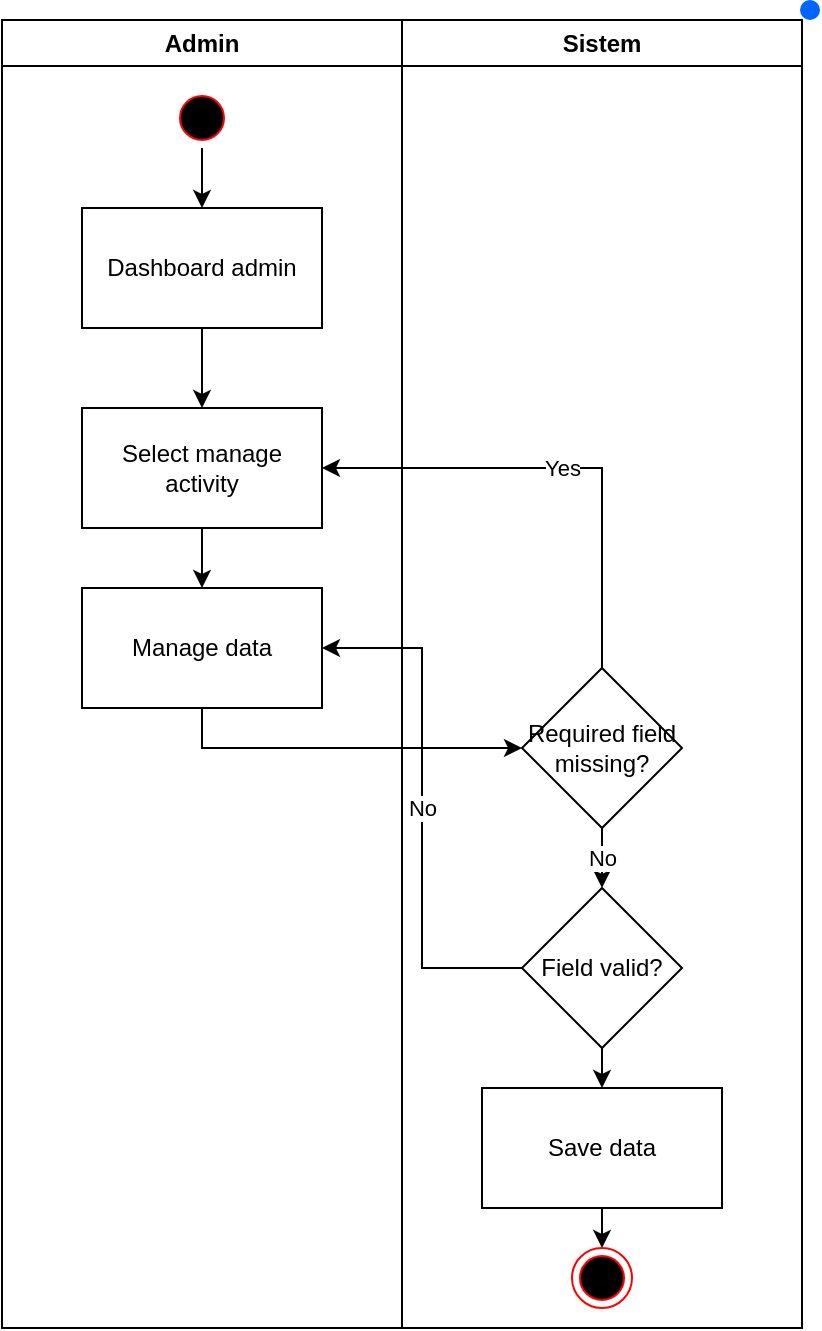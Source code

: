 <mxfile version="24.8.0" pages="5">
  <diagram id="8tC26ClsEo2-Co0cVKbt" name="Admin">
    <mxGraphModel dx="1764" dy="1093" grid="1" gridSize="10" guides="1" tooltips="1" connect="1" arrows="1" fold="1" page="1" pageScale="1" pageWidth="1169" pageHeight="827" math="0" shadow="0">
      <root>
        <mxCell id="0" />
        <mxCell id="1" parent="0" />
        <mxCell id="JwMqxQmt_Y56D5Njat_4-2" value="" style="shape=ellipse;fillColor=#0065FF;strokeColor=none;html=1;sketch=0;" parent="1" vertex="1">
          <mxGeometry x="779" y="82" width="10" height="10" as="geometry" />
        </mxCell>
        <mxCell id="JwMqxQmt_Y56D5Njat_4-5" value="Admin" style="swimlane;whiteSpace=wrap;html=1;startSize=23;" parent="1" vertex="1">
          <mxGeometry x="380" y="92" width="200" height="654" as="geometry" />
        </mxCell>
        <mxCell id="JwMqxQmt_Y56D5Njat_4-1" style="rounded=0;orthogonalLoop=1;jettySize=auto;html=1;entryX=0.5;entryY=0;entryDx=0;entryDy=0;" parent="JwMqxQmt_Y56D5Njat_4-5" target="JwMqxQmt_Y56D5Njat_4-6" edge="1">
          <mxGeometry relative="1" as="geometry">
            <mxPoint x="505" y="158" as="targetPoint" />
            <mxPoint x="100" y="128" as="sourcePoint" />
          </mxGeometry>
        </mxCell>
        <mxCell id="JwMqxQmt_Y56D5Njat_4-33" style="edgeStyle=orthogonalEdgeStyle;rounded=0;orthogonalLoop=1;jettySize=auto;html=1;exitX=0.5;exitY=1;exitDx=0;exitDy=0;entryX=0.5;entryY=0;entryDx=0;entryDy=0;" parent="JwMqxQmt_Y56D5Njat_4-5" source="JwMqxQmt_Y56D5Njat_4-6" target="JwMqxQmt_Y56D5Njat_4-29" edge="1">
          <mxGeometry relative="1" as="geometry" />
        </mxCell>
        <mxCell id="JwMqxQmt_Y56D5Njat_4-6" value="Dashboard admin" style="rounded=0;whiteSpace=wrap;html=1;" parent="JwMqxQmt_Y56D5Njat_4-5" vertex="1">
          <mxGeometry x="40" y="94" width="120" height="60" as="geometry" />
        </mxCell>
        <mxCell id="JwMqxQmt_Y56D5Njat_4-34" style="edgeStyle=orthogonalEdgeStyle;rounded=0;orthogonalLoop=1;jettySize=auto;html=1;exitX=0.5;exitY=1;exitDx=0;exitDy=0;entryX=0.5;entryY=0;entryDx=0;entryDy=0;" parent="JwMqxQmt_Y56D5Njat_4-5" source="JwMqxQmt_Y56D5Njat_4-29" target="JwMqxQmt_Y56D5Njat_4-30" edge="1">
          <mxGeometry relative="1" as="geometry" />
        </mxCell>
        <mxCell id="JwMqxQmt_Y56D5Njat_4-29" value="Select manage activity" style="rounded=0;whiteSpace=wrap;html=1;" parent="JwMqxQmt_Y56D5Njat_4-5" vertex="1">
          <mxGeometry x="40" y="194" width="120" height="60" as="geometry" />
        </mxCell>
        <mxCell id="JwMqxQmt_Y56D5Njat_4-30" value="Manage data" style="rounded=0;whiteSpace=wrap;html=1;" parent="JwMqxQmt_Y56D5Njat_4-5" vertex="1">
          <mxGeometry x="40" y="284" width="120" height="60" as="geometry" />
        </mxCell>
        <mxCell id="X3InqvPKM0cEjv3Upuoj-4" style="edgeStyle=orthogonalEdgeStyle;rounded=0;orthogonalLoop=1;jettySize=auto;html=1;exitX=0.5;exitY=1;exitDx=0;exitDy=0;entryX=0.5;entryY=0;entryDx=0;entryDy=0;" edge="1" parent="JwMqxQmt_Y56D5Njat_4-5" source="1XRgQqs-UzZ-bd271j_c-1" target="JwMqxQmt_Y56D5Njat_4-6">
          <mxGeometry relative="1" as="geometry" />
        </mxCell>
        <mxCell id="1XRgQqs-UzZ-bd271j_c-1" value="" style="ellipse;html=1;shape=startState;fillColor=#000000;strokeColor=#ff0000;" parent="JwMqxQmt_Y56D5Njat_4-5" vertex="1">
          <mxGeometry x="85" y="34" width="30" height="30" as="geometry" />
        </mxCell>
        <mxCell id="JwMqxQmt_Y56D5Njat_4-8" value="Sistem" style="swimlane;whiteSpace=wrap;html=1;startSize=23;" parent="1" vertex="1">
          <mxGeometry x="580" y="92" width="200" height="654" as="geometry" />
        </mxCell>
        <mxCell id="JwMqxQmt_Y56D5Njat_4-31" value="Required field missing?" style="rhombus;whiteSpace=wrap;html=1;" parent="JwMqxQmt_Y56D5Njat_4-8" vertex="1">
          <mxGeometry x="60" y="324" width="80" height="80" as="geometry" />
        </mxCell>
        <mxCell id="X3InqvPKM0cEjv3Upuoj-2" style="edgeStyle=orthogonalEdgeStyle;rounded=0;orthogonalLoop=1;jettySize=auto;html=1;exitX=0.5;exitY=1;exitDx=0;exitDy=0;entryX=0.5;entryY=0;entryDx=0;entryDy=0;" edge="1" parent="JwMqxQmt_Y56D5Njat_4-8" source="JwMqxQmt_Y56D5Njat_4-36" target="X3InqvPKM0cEjv3Upuoj-1">
          <mxGeometry relative="1" as="geometry" />
        </mxCell>
        <mxCell id="JwMqxQmt_Y56D5Njat_4-36" value="Field valid?" style="rhombus;whiteSpace=wrap;html=1;" parent="JwMqxQmt_Y56D5Njat_4-8" vertex="1">
          <mxGeometry x="60" y="434" width="80" height="80" as="geometry" />
        </mxCell>
        <mxCell id="JwMqxQmt_Y56D5Njat_4-37" value="No" style="edgeStyle=orthogonalEdgeStyle;rounded=0;orthogonalLoop=1;jettySize=auto;html=1;exitX=0.5;exitY=1;exitDx=0;exitDy=0;entryX=0.5;entryY=0;entryDx=0;entryDy=0;" parent="JwMqxQmt_Y56D5Njat_4-8" source="JwMqxQmt_Y56D5Njat_4-31" target="JwMqxQmt_Y56D5Njat_4-36" edge="1">
          <mxGeometry relative="1" as="geometry" />
        </mxCell>
        <mxCell id="X3InqvPKM0cEjv3Upuoj-7" style="edgeStyle=orthogonalEdgeStyle;rounded=0;orthogonalLoop=1;jettySize=auto;html=1;exitX=0.5;exitY=1;exitDx=0;exitDy=0;entryX=0.5;entryY=0;entryDx=0;entryDy=0;" edge="1" parent="JwMqxQmt_Y56D5Njat_4-8" source="X3InqvPKM0cEjv3Upuoj-1" target="X3InqvPKM0cEjv3Upuoj-5">
          <mxGeometry relative="1" as="geometry" />
        </mxCell>
        <mxCell id="X3InqvPKM0cEjv3Upuoj-1" value="Save data" style="rounded=0;whiteSpace=wrap;html=1;" vertex="1" parent="JwMqxQmt_Y56D5Njat_4-8">
          <mxGeometry x="40" y="534" width="120" height="60" as="geometry" />
        </mxCell>
        <mxCell id="X3InqvPKM0cEjv3Upuoj-5" value="" style="ellipse;html=1;shape=endState;fillColor=#000000;strokeColor=#ff0000;" vertex="1" parent="JwMqxQmt_Y56D5Njat_4-8">
          <mxGeometry x="85" y="614" width="30" height="30" as="geometry" />
        </mxCell>
        <mxCell id="JwMqxQmt_Y56D5Njat_4-32" value="Yes" style="edgeStyle=orthogonalEdgeStyle;rounded=0;orthogonalLoop=1;jettySize=auto;html=1;exitX=0.5;exitY=0;exitDx=0;exitDy=0;entryX=1;entryY=0.5;entryDx=0;entryDy=0;" parent="1" source="JwMqxQmt_Y56D5Njat_4-31" target="JwMqxQmt_Y56D5Njat_4-29" edge="1">
          <mxGeometry relative="1" as="geometry" />
        </mxCell>
        <mxCell id="JwMqxQmt_Y56D5Njat_4-35" style="edgeStyle=orthogonalEdgeStyle;rounded=0;orthogonalLoop=1;jettySize=auto;html=1;exitX=0.5;exitY=1;exitDx=0;exitDy=0;entryX=0;entryY=0.5;entryDx=0;entryDy=0;" parent="1" source="JwMqxQmt_Y56D5Njat_4-30" target="JwMqxQmt_Y56D5Njat_4-31" edge="1">
          <mxGeometry relative="1" as="geometry" />
        </mxCell>
        <mxCell id="X3InqvPKM0cEjv3Upuoj-3" value="No" style="edgeStyle=orthogonalEdgeStyle;rounded=0;orthogonalLoop=1;jettySize=auto;html=1;exitX=0;exitY=0.5;exitDx=0;exitDy=0;entryX=1;entryY=0.5;entryDx=0;entryDy=0;" edge="1" parent="1" source="JwMqxQmt_Y56D5Njat_4-36" target="JwMqxQmt_Y56D5Njat_4-30">
          <mxGeometry relative="1" as="geometry" />
        </mxCell>
      </root>
    </mxGraphModel>
  </diagram>
  <diagram id="e9x-ypCDZqfsR1Ki2qau" name="Master/Manager">
    <mxGraphModel dx="2269" dy="1406" grid="1" gridSize="10" guides="1" tooltips="1" connect="1" arrows="1" fold="1" page="1" pageScale="1" pageWidth="1169" pageHeight="827" math="0" shadow="0">
      <root>
        <mxCell id="0" />
        <mxCell id="1" parent="0" />
        <mxCell id="AsC6y36t0QVWrOdWewEa-1" style="rounded=0;orthogonalLoop=1;jettySize=auto;html=1;entryX=0.5;entryY=0;entryDx=0;entryDy=0;" edge="1" parent="1" target="AsC6y36t0QVWrOdWewEa-5">
          <mxGeometry relative="1" as="geometry">
            <mxPoint x="790" y="365" as="targetPoint" />
            <mxPoint x="385" y="335" as="sourcePoint" />
          </mxGeometry>
        </mxCell>
        <mxCell id="AsC6y36t0QVWrOdWewEa-2" value="" style="shape=ellipse;fillColor=#0065FF;strokeColor=none;html=1;sketch=0;" vertex="1" parent="1">
          <mxGeometry x="679" y="236" width="10" height="10" as="geometry" />
        </mxCell>
        <mxCell id="AsC6y36t0QVWrOdWewEa-3" value="Master" style="swimlane;whiteSpace=wrap;html=1;startSize=23;" vertex="1" parent="1">
          <mxGeometry x="285" y="246" width="200" height="364" as="geometry" />
        </mxCell>
        <mxCell id="AsC6y36t0QVWrOdWewEa-4" style="edgeStyle=orthogonalEdgeStyle;rounded=0;orthogonalLoop=1;jettySize=auto;html=1;exitX=0.5;exitY=1;exitDx=0;exitDy=0;entryX=0.5;entryY=0;entryDx=0;entryDy=0;" edge="1" parent="AsC6y36t0QVWrOdWewEa-3" source="AsC6y36t0QVWrOdWewEa-5" target="AsC6y36t0QVWrOdWewEa-7">
          <mxGeometry relative="1" as="geometry" />
        </mxCell>
        <mxCell id="AsC6y36t0QVWrOdWewEa-5" value="Dashboard master" style="rounded=0;whiteSpace=wrap;html=1;" vertex="1" parent="AsC6y36t0QVWrOdWewEa-3">
          <mxGeometry x="40" y="55" width="120" height="60" as="geometry" />
        </mxCell>
        <mxCell id="AsC6y36t0QVWrOdWewEa-6" style="edgeStyle=orthogonalEdgeStyle;rounded=0;orthogonalLoop=1;jettySize=auto;html=1;exitX=0.5;exitY=1;exitDx=0;exitDy=0;entryX=0.5;entryY=0;entryDx=0;entryDy=0;" edge="1" parent="AsC6y36t0QVWrOdWewEa-3" source="AsC6y36t0QVWrOdWewEa-7" target="AsC6y36t0QVWrOdWewEa-8">
          <mxGeometry relative="1" as="geometry" />
        </mxCell>
        <mxCell id="AsC6y36t0QVWrOdWewEa-7" value="Get all data employee and admin" style="rounded=0;whiteSpace=wrap;html=1;" vertex="1" parent="AsC6y36t0QVWrOdWewEa-3">
          <mxGeometry x="40" y="152" width="120" height="60" as="geometry" />
        </mxCell>
        <mxCell id="AsC6y36t0QVWrOdWewEa-8" value="Print report" style="rounded=0;whiteSpace=wrap;html=1;" vertex="1" parent="AsC6y36t0QVWrOdWewEa-3">
          <mxGeometry x="40" y="245" width="120" height="60" as="geometry" />
        </mxCell>
        <mxCell id="AsC6y36t0QVWrOdWewEa-9" value="Sistem" style="swimlane;whiteSpace=wrap;html=1;startSize=23;" vertex="1" parent="1">
          <mxGeometry x="485" y="246" width="200" height="364" as="geometry" />
        </mxCell>
        <mxCell id="AsC6y36t0QVWrOdWewEa-13" value="Get data" style="rounded=0;whiteSpace=wrap;html=1;" vertex="1" parent="AsC6y36t0QVWrOdWewEa-9">
          <mxGeometry x="40" y="55" width="120" height="60" as="geometry" />
        </mxCell>
        <mxCell id="AsC6y36t0QVWrOdWewEa-14" value="Database" style="swimlane;whiteSpace=wrap;html=1;startSize=23;" vertex="1" parent="1">
          <mxGeometry x="685" y="246" width="200" height="364" as="geometry" />
        </mxCell>
        <mxCell id="AsC6y36t0QVWrOdWewEa-16" value="" style="shape=cylinder3;whiteSpace=wrap;html=1;boundedLbl=1;backgroundOutline=1;size=15;" vertex="1" parent="AsC6y36t0QVWrOdWewEa-14">
          <mxGeometry x="70" y="45.004" width="60" height="80" as="geometry" />
        </mxCell>
        <mxCell id="AsC6y36t0QVWrOdWewEa-21" style="edgeStyle=orthogonalEdgeStyle;rounded=0;orthogonalLoop=1;jettySize=auto;html=1;exitX=0;exitY=0.5;exitDx=0;exitDy=0;entryX=1;entryY=0.5;entryDx=0;entryDy=0;" edge="1" parent="1" source="AsC6y36t0QVWrOdWewEa-13" target="AsC6y36t0QVWrOdWewEa-5">
          <mxGeometry relative="1" as="geometry" />
        </mxCell>
        <mxCell id="AsC6y36t0QVWrOdWewEa-22" style="edgeStyle=orthogonalEdgeStyle;rounded=0;orthogonalLoop=1;jettySize=auto;html=1;exitX=0;exitY=0.5;exitDx=0;exitDy=0;exitPerimeter=0;" edge="1" parent="1" source="AsC6y36t0QVWrOdWewEa-16" target="AsC6y36t0QVWrOdWewEa-13">
          <mxGeometry relative="1" as="geometry" />
        </mxCell>
        <mxCell id="AsC6y36t0QVWrOdWewEa-24" style="rounded=0;orthogonalLoop=1;jettySize=auto;html=1;entryX=0.5;entryY=0;entryDx=0;entryDy=0;" edge="1" target="AsC6y36t0QVWrOdWewEa-28" parent="1">
          <mxGeometry relative="1" as="geometry">
            <mxPoint x="790" y="1157" as="targetPoint" />
            <mxPoint x="385" y="1127" as="sourcePoint" />
          </mxGeometry>
        </mxCell>
        <mxCell id="AsC6y36t0QVWrOdWewEa-25" value="" style="shape=ellipse;fillColor=#0065FF;strokeColor=none;html=1;sketch=0;" vertex="1" parent="1">
          <mxGeometry x="679" y="1028" width="10" height="10" as="geometry" />
        </mxCell>
        <mxCell id="AsC6y36t0QVWrOdWewEa-26" value="Master" style="swimlane;whiteSpace=wrap;html=1;startSize=23;" vertex="1" parent="1">
          <mxGeometry x="285" y="1038" width="200" height="446" as="geometry" />
        </mxCell>
        <mxCell id="AsC6y36t0QVWrOdWewEa-27" style="edgeStyle=orthogonalEdgeStyle;rounded=0;orthogonalLoop=1;jettySize=auto;html=1;exitX=0.5;exitY=1;exitDx=0;exitDy=0;entryX=0.5;entryY=0;entryDx=0;entryDy=0;" edge="1" parent="AsC6y36t0QVWrOdWewEa-26" source="AsC6y36t0QVWrOdWewEa-28" target="AsC6y36t0QVWrOdWewEa-30">
          <mxGeometry relative="1" as="geometry" />
        </mxCell>
        <mxCell id="AsC6y36t0QVWrOdWewEa-28" value="Dashboard master" style="rounded=0;whiteSpace=wrap;html=1;" vertex="1" parent="AsC6y36t0QVWrOdWewEa-26">
          <mxGeometry x="40" y="55" width="120" height="60" as="geometry" />
        </mxCell>
        <mxCell id="AsC6y36t0QVWrOdWewEa-29" style="edgeStyle=orthogonalEdgeStyle;rounded=0;orthogonalLoop=1;jettySize=auto;html=1;exitX=0.5;exitY=1;exitDx=0;exitDy=0;entryX=0.5;entryY=0;entryDx=0;entryDy=0;" edge="1" parent="AsC6y36t0QVWrOdWewEa-26" source="AsC6y36t0QVWrOdWewEa-30" target="AsC6y36t0QVWrOdWewEa-31">
          <mxGeometry relative="1" as="geometry" />
        </mxCell>
        <mxCell id="AsC6y36t0QVWrOdWewEa-30" value="Select manage activity" style="rounded=0;whiteSpace=wrap;html=1;" vertex="1" parent="AsC6y36t0QVWrOdWewEa-26">
          <mxGeometry x="40" y="152" width="120" height="60" as="geometry" />
        </mxCell>
        <mxCell id="AsC6y36t0QVWrOdWewEa-31" value="Input data" style="rounded=0;whiteSpace=wrap;html=1;" vertex="1" parent="AsC6y36t0QVWrOdWewEa-26">
          <mxGeometry x="40" y="245" width="120" height="60" as="geometry" />
        </mxCell>
        <mxCell id="AsC6y36t0QVWrOdWewEa-32" value="Sistem" style="swimlane;whiteSpace=wrap;html=1;startSize=23;" vertex="1" parent="1">
          <mxGeometry x="485" y="1038" width="200" height="446" as="geometry" />
        </mxCell>
        <mxCell id="AsC6y36t0QVWrOdWewEa-33" value="Get data admin" style="rounded=0;whiteSpace=wrap;html=1;" vertex="1" parent="AsC6y36t0QVWrOdWewEa-32">
          <mxGeometry x="40" y="55" width="120" height="60" as="geometry" />
        </mxCell>
        <mxCell id="S3o3vnk59QfBuqaLHHI7-1" value="Required field missing?" style="rhombus;whiteSpace=wrap;html=1;" vertex="1" parent="AsC6y36t0QVWrOdWewEa-32">
          <mxGeometry x="60" y="346" width="80" height="80" as="geometry" />
        </mxCell>
        <mxCell id="AsC6y36t0QVWrOdWewEa-34" value="Database" style="swimlane;whiteSpace=wrap;html=1;startSize=23;" vertex="1" parent="1">
          <mxGeometry x="685" y="1038" width="200" height="446" as="geometry" />
        </mxCell>
        <mxCell id="AsC6y36t0QVWrOdWewEa-35" value="" style="shape=cylinder3;whiteSpace=wrap;html=1;boundedLbl=1;backgroundOutline=1;size=15;" vertex="1" parent="AsC6y36t0QVWrOdWewEa-34">
          <mxGeometry x="70" y="45.004" width="60" height="80" as="geometry" />
        </mxCell>
        <mxCell id="S3o3vnk59QfBuqaLHHI7-3" value="Save data" style="rounded=0;whiteSpace=wrap;html=1;" vertex="1" parent="AsC6y36t0QVWrOdWewEa-34">
          <mxGeometry x="40" y="356" width="120" height="60" as="geometry" />
        </mxCell>
        <mxCell id="S3o3vnk59QfBuqaLHHI7-4" style="edgeStyle=orthogonalEdgeStyle;rounded=0;orthogonalLoop=1;jettySize=auto;html=1;exitX=0.5;exitY=0;exitDx=0;exitDy=0;entryX=0.5;entryY=1;entryDx=0;entryDy=0;entryPerimeter=0;" edge="1" parent="AsC6y36t0QVWrOdWewEa-34" source="S3o3vnk59QfBuqaLHHI7-3" target="AsC6y36t0QVWrOdWewEa-35">
          <mxGeometry relative="1" as="geometry" />
        </mxCell>
        <mxCell id="AsC6y36t0QVWrOdWewEa-36" style="edgeStyle=orthogonalEdgeStyle;rounded=0;orthogonalLoop=1;jettySize=auto;html=1;exitX=0;exitY=0.5;exitDx=0;exitDy=0;entryX=1;entryY=0.5;entryDx=0;entryDy=0;" edge="1" source="AsC6y36t0QVWrOdWewEa-33" target="AsC6y36t0QVWrOdWewEa-28" parent="1">
          <mxGeometry relative="1" as="geometry" />
        </mxCell>
        <mxCell id="AsC6y36t0QVWrOdWewEa-37" style="edgeStyle=orthogonalEdgeStyle;rounded=0;orthogonalLoop=1;jettySize=auto;html=1;exitX=0;exitY=0.5;exitDx=0;exitDy=0;exitPerimeter=0;" edge="1" source="AsC6y36t0QVWrOdWewEa-35" target="AsC6y36t0QVWrOdWewEa-33" parent="1">
          <mxGeometry relative="1" as="geometry" />
        </mxCell>
        <mxCell id="AsC6y36t0QVWrOdWewEa-38" value="Print Report" style="text;html=1;align=center;verticalAlign=middle;whiteSpace=wrap;rounded=0;" vertex="1" parent="1">
          <mxGeometry x="535" y="216" width="100" height="30" as="geometry" />
        </mxCell>
        <mxCell id="AsC6y36t0QVWrOdWewEa-39" value="Manage admin" style="text;html=1;align=center;verticalAlign=middle;whiteSpace=wrap;rounded=0;" vertex="1" parent="1">
          <mxGeometry x="535" y="998" width="100" height="30" as="geometry" />
        </mxCell>
        <mxCell id="S3o3vnk59QfBuqaLHHI7-6" style="edgeStyle=orthogonalEdgeStyle;rounded=0;orthogonalLoop=1;jettySize=auto;html=1;exitX=0.5;exitY=1;exitDx=0;exitDy=0;entryX=0.5;entryY=0;entryDx=0;entryDy=0;" edge="1" parent="1" source="AsC6y36t0QVWrOdWewEa-31" target="S3o3vnk59QfBuqaLHHI7-1">
          <mxGeometry relative="1" as="geometry" />
        </mxCell>
        <mxCell id="S3o3vnk59QfBuqaLHHI7-10" value="No" style="edgeStyle=orthogonalEdgeStyle;rounded=0;orthogonalLoop=1;jettySize=auto;html=1;exitX=1;exitY=0.5;exitDx=0;exitDy=0;entryX=0;entryY=0.5;entryDx=0;entryDy=0;" edge="1" parent="1" source="S3o3vnk59QfBuqaLHHI7-1" target="S3o3vnk59QfBuqaLHHI7-3">
          <mxGeometry relative="1" as="geometry" />
        </mxCell>
        <mxCell id="S3o3vnk59QfBuqaLHHI7-11" value="Yes" style="edgeStyle=orthogonalEdgeStyle;rounded=0;orthogonalLoop=1;jettySize=auto;html=1;exitX=0;exitY=0.5;exitDx=0;exitDy=0;entryX=0;entryY=0.5;entryDx=0;entryDy=0;" edge="1" parent="1" source="S3o3vnk59QfBuqaLHHI7-1" target="AsC6y36t0QVWrOdWewEa-31">
          <mxGeometry relative="1" as="geometry" />
        </mxCell>
      </root>
    </mxGraphModel>
  </diagram>
  <diagram name="Login" id="3whUmSvMhyh-sEe3zOAG">
    <mxGraphModel dx="1323" dy="820" grid="1" gridSize="10" guides="1" tooltips="1" connect="1" arrows="1" fold="1" page="1" pageScale="1" pageWidth="1169" pageHeight="827" background="#ffffff" math="0" shadow="0">
      <root>
        <mxCell id="0" />
        <mxCell id="1" parent="0" />
        <mxCell id="QMxyw_xBsR0rf_ZR0Ty5-3" value="" style="shape=ellipse;fillColor=#0065FF;strokeColor=none;html=1;sketch=0;" parent="1" vertex="1">
          <mxGeometry x="777" y="121" width="10" height="10" as="geometry" />
        </mxCell>
        <mxCell id="S9p_W8L4kDU-hchcXh-H-1" value="User" style="swimlane;whiteSpace=wrap;html=1;" parent="1" vertex="1">
          <mxGeometry x="383" y="131" width="200" height="576" as="geometry" />
        </mxCell>
        <mxCell id="R8g6mvwHmr_apK4L2kP_-6" style="edgeStyle=orthogonalEdgeStyle;rounded=0;orthogonalLoop=1;jettySize=auto;html=1;exitX=0.5;exitY=1;exitDx=0;exitDy=0;entryX=0.5;entryY=0;entryDx=0;entryDy=0;" edge="1" parent="S9p_W8L4kDU-hchcXh-H-1" source="QMxyw_xBsR0rf_ZR0Ty5-11" target="S9p_W8L4kDU-hchcXh-H-10">
          <mxGeometry relative="1" as="geometry" />
        </mxCell>
        <mxCell id="QMxyw_xBsR0rf_ZR0Ty5-11" value="Dashboard login" style="rounded=0;whiteSpace=wrap;html=1;" parent="S9p_W8L4kDU-hchcXh-H-1" vertex="1">
          <mxGeometry x="40" y="182" width="120" height="60" as="geometry" />
        </mxCell>
        <mxCell id="S9p_W8L4kDU-hchcXh-H-10" value="Input username &amp;amp; password" style="rounded=0;whiteSpace=wrap;html=1;" parent="S9p_W8L4kDU-hchcXh-H-1" vertex="1">
          <mxGeometry x="40" y="272" width="120" height="60" as="geometry" />
        </mxCell>
        <mxCell id="R8g6mvwHmr_apK4L2kP_-4" style="edgeStyle=orthogonalEdgeStyle;rounded=0;orthogonalLoop=1;jettySize=auto;html=1;exitX=0.5;exitY=1;exitDx=0;exitDy=0;entryX=0.5;entryY=0;entryDx=0;entryDy=0;" edge="1" parent="S9p_W8L4kDU-hchcXh-H-1" source="R8g6mvwHmr_apK4L2kP_-1" target="R8g6mvwHmr_apK4L2kP_-3">
          <mxGeometry relative="1" as="geometry" />
        </mxCell>
        <mxCell id="R8g6mvwHmr_apK4L2kP_-1" value="" style="ellipse;html=1;shape=startState;fillColor=#000000;strokeColor=#ff0000;" vertex="1" parent="S9p_W8L4kDU-hchcXh-H-1">
          <mxGeometry x="85" y="32" width="30" height="30" as="geometry" />
        </mxCell>
        <mxCell id="R8g6mvwHmr_apK4L2kP_-5" style="edgeStyle=orthogonalEdgeStyle;rounded=0;orthogonalLoop=1;jettySize=auto;html=1;exitX=0.5;exitY=1;exitDx=0;exitDy=0;entryX=0.5;entryY=0;entryDx=0;entryDy=0;" edge="1" parent="S9p_W8L4kDU-hchcXh-H-1" source="R8g6mvwHmr_apK4L2kP_-3" target="QMxyw_xBsR0rf_ZR0Ty5-11">
          <mxGeometry relative="1" as="geometry" />
        </mxCell>
        <mxCell id="R8g6mvwHmr_apK4L2kP_-3" value="Landing Page" style="rounded=0;whiteSpace=wrap;html=1;" vertex="1" parent="S9p_W8L4kDU-hchcXh-H-1">
          <mxGeometry x="40" y="92" width="120" height="60" as="geometry" />
        </mxCell>
        <mxCell id="R8g6mvwHmr_apK4L2kP_-10" style="edgeStyle=orthogonalEdgeStyle;rounded=0;orthogonalLoop=1;jettySize=auto;html=1;exitX=0.5;exitY=1;exitDx=0;exitDy=0;entryX=0.5;entryY=0;entryDx=0;entryDy=0;" edge="1" parent="S9p_W8L4kDU-hchcXh-H-1" source="QMxyw_xBsR0rf_ZR0Ty5-22" target="QMxyw_xBsR0rf_ZR0Ty5-29">
          <mxGeometry relative="1" as="geometry" />
        </mxCell>
        <mxCell id="QMxyw_xBsR0rf_ZR0Ty5-22" value="User dashboard" style="rounded=0;whiteSpace=wrap;html=1;" parent="S9p_W8L4kDU-hchcXh-H-1" vertex="1">
          <mxGeometry x="40" y="452" width="120" height="60" as="geometry" />
        </mxCell>
        <mxCell id="QMxyw_xBsR0rf_ZR0Ty5-29" value="" style="ellipse;html=1;shape=endState;fillColor=#000000;strokeColor=#ff0000;" parent="S9p_W8L4kDU-hchcXh-H-1" vertex="1">
          <mxGeometry x="89.5" y="542" width="21" height="20" as="geometry" />
        </mxCell>
        <mxCell id="S9p_W8L4kDU-hchcXh-H-2" value="Sistem" style="swimlane;whiteSpace=wrap;html=1;startSize=23;" parent="1" vertex="1">
          <mxGeometry x="583" y="131" width="200" height="576" as="geometry" />
        </mxCell>
        <mxCell id="QMxyw_xBsR0rf_ZR0Ty5-6" value="User valid?" style="rhombus;whiteSpace=wrap;html=1;" parent="S9p_W8L4kDU-hchcXh-H-2" vertex="1">
          <mxGeometry x="60" y="332" width="80" height="80" as="geometry" />
        </mxCell>
        <mxCell id="R8g6mvwHmr_apK4L2kP_-7" style="edgeStyle=orthogonalEdgeStyle;rounded=0;orthogonalLoop=1;jettySize=auto;html=1;exitX=0.5;exitY=1;exitDx=0;exitDy=0;entryX=0;entryY=0.5;entryDx=0;entryDy=0;" edge="1" parent="1" source="S9p_W8L4kDU-hchcXh-H-10" target="QMxyw_xBsR0rf_ZR0Ty5-6">
          <mxGeometry relative="1" as="geometry" />
        </mxCell>
        <mxCell id="R8g6mvwHmr_apK4L2kP_-8" value="No" style="edgeStyle=orthogonalEdgeStyle;rounded=0;orthogonalLoop=1;jettySize=auto;html=1;exitX=0.5;exitY=0;exitDx=0;exitDy=0;entryX=1;entryY=0.5;entryDx=0;entryDy=0;" edge="1" parent="1" source="QMxyw_xBsR0rf_ZR0Ty5-6" target="QMxyw_xBsR0rf_ZR0Ty5-11">
          <mxGeometry relative="1" as="geometry" />
        </mxCell>
        <mxCell id="R8g6mvwHmr_apK4L2kP_-9" value="Yes" style="edgeStyle=orthogonalEdgeStyle;rounded=0;orthogonalLoop=1;jettySize=auto;html=1;exitX=0.5;exitY=1;exitDx=0;exitDy=0;entryX=0.5;entryY=0;entryDx=0;entryDy=0;" edge="1" parent="1" source="QMxyw_xBsR0rf_ZR0Ty5-6" target="QMxyw_xBsR0rf_ZR0Ty5-22">
          <mxGeometry relative="1" as="geometry">
            <Array as="points">
              <mxPoint x="683" y="563" />
              <mxPoint x="483" y="563" />
            </Array>
          </mxGeometry>
        </mxCell>
      </root>
    </mxGraphModel>
  </diagram>
  <diagram id="Fb7nosNftDVFWxbt0DaZ" name="Logout">
    <mxGraphModel dx="1134" dy="703" grid="1" gridSize="10" guides="1" tooltips="1" connect="1" arrows="1" fold="1" page="1" pageScale="1" pageWidth="1169" pageHeight="827" math="0" shadow="0">
      <root>
        <mxCell id="0" />
        <mxCell id="1" parent="0" />
        <mxCell id="20vfchTj9ZY9xTdE1iKK-2" value="" style="shape=ellipse;fillColor=#0065FF;strokeColor=none;html=1;sketch=0;" parent="1" vertex="1">
          <mxGeometry x="777" y="134" width="10" height="10" as="geometry" />
        </mxCell>
        <mxCell id="20vfchTj9ZY9xTdE1iKK-8" value="Sistem" style="swimlane;whiteSpace=wrap;html=1;startSize=23;" parent="1" vertex="1">
          <mxGeometry x="583" y="144" width="200" height="549" as="geometry" />
        </mxCell>
        <mxCell id="xETMKo6POC0lIRD_QeMw-8" value="Confirm?" style="rhombus;whiteSpace=wrap;html=1;" vertex="1" parent="20vfchTj9ZY9xTdE1iKK-8">
          <mxGeometry x="61" y="289" width="80" height="80" as="geometry" />
        </mxCell>
        <mxCell id="xETMKo6POC0lIRD_QeMw-4" value="User" style="swimlane;whiteSpace=wrap;html=1;startSize=23;" vertex="1" parent="1">
          <mxGeometry x="383" y="144" width="200" height="549" as="geometry" />
        </mxCell>
        <mxCell id="xETMKo6POC0lIRD_QeMw-10" style="edgeStyle=orthogonalEdgeStyle;rounded=0;orthogonalLoop=1;jettySize=auto;html=1;exitX=0.5;exitY=1;exitDx=0;exitDy=0;entryX=0.5;entryY=0;entryDx=0;entryDy=0;" edge="1" parent="xETMKo6POC0lIRD_QeMw-4" source="xETMKo6POC0lIRD_QeMw-5" target="xETMKo6POC0lIRD_QeMw-6">
          <mxGeometry relative="1" as="geometry" />
        </mxCell>
        <mxCell id="xETMKo6POC0lIRD_QeMw-5" value="" style="ellipse;html=1;shape=startState;fillColor=#000000;strokeColor=#ff0000;" vertex="1" parent="xETMKo6POC0lIRD_QeMw-4">
          <mxGeometry x="85" y="39" width="30" height="30" as="geometry" />
        </mxCell>
        <mxCell id="xETMKo6POC0lIRD_QeMw-11" style="edgeStyle=orthogonalEdgeStyle;rounded=0;orthogonalLoop=1;jettySize=auto;html=1;exitX=0.5;exitY=1;exitDx=0;exitDy=0;entryX=0.5;entryY=0;entryDx=0;entryDy=0;" edge="1" parent="xETMKo6POC0lIRD_QeMw-4" source="xETMKo6POC0lIRD_QeMw-6" target="xETMKo6POC0lIRD_QeMw-7">
          <mxGeometry relative="1" as="geometry" />
        </mxCell>
        <mxCell id="xETMKo6POC0lIRD_QeMw-6" value="User dashboard" style="rounded=0;whiteSpace=wrap;html=1;" vertex="1" parent="xETMKo6POC0lIRD_QeMw-4">
          <mxGeometry x="40" y="99" width="120" height="60" as="geometry" />
        </mxCell>
        <mxCell id="xETMKo6POC0lIRD_QeMw-7" value="Logout button" style="rounded=0;whiteSpace=wrap;html=1;" vertex="1" parent="xETMKo6POC0lIRD_QeMw-4">
          <mxGeometry x="40" y="199" width="120" height="60" as="geometry" />
        </mxCell>
        <mxCell id="xETMKo6POC0lIRD_QeMw-18" style="edgeStyle=orthogonalEdgeStyle;rounded=0;orthogonalLoop=1;jettySize=auto;html=1;exitX=0.5;exitY=1;exitDx=0;exitDy=0;entryX=0.5;entryY=0;entryDx=0;entryDy=0;" edge="1" parent="xETMKo6POC0lIRD_QeMw-4" source="xETMKo6POC0lIRD_QeMw-9" target="xETMKo6POC0lIRD_QeMw-17">
          <mxGeometry relative="1" as="geometry" />
        </mxCell>
        <mxCell id="xETMKo6POC0lIRD_QeMw-9" value="Landing Page" style="rounded=0;whiteSpace=wrap;html=1;" vertex="1" parent="xETMKo6POC0lIRD_QeMw-4">
          <mxGeometry x="40" y="406" width="120" height="60" as="geometry" />
        </mxCell>
        <mxCell id="xETMKo6POC0lIRD_QeMw-17" value="" style="ellipse;html=1;shape=endState;fillColor=#000000;strokeColor=#ff0000;" vertex="1" parent="xETMKo6POC0lIRD_QeMw-4">
          <mxGeometry x="85" y="489" width="30" height="30" as="geometry" />
        </mxCell>
        <mxCell id="xETMKo6POC0lIRD_QeMw-14" value="Yes" style="edgeStyle=orthogonalEdgeStyle;rounded=0;orthogonalLoop=1;jettySize=auto;html=1;exitX=0.5;exitY=1;exitDx=0;exitDy=0;entryX=0.5;entryY=0;entryDx=0;entryDy=0;" edge="1" parent="1" source="xETMKo6POC0lIRD_QeMw-8" target="xETMKo6POC0lIRD_QeMw-9">
          <mxGeometry relative="1" as="geometry">
            <Array as="points">
              <mxPoint x="684" y="523" />
              <mxPoint x="483" y="523" />
            </Array>
          </mxGeometry>
        </mxCell>
        <mxCell id="xETMKo6POC0lIRD_QeMw-15" style="edgeStyle=orthogonalEdgeStyle;rounded=0;orthogonalLoop=1;jettySize=auto;html=1;exitX=0.5;exitY=1;exitDx=0;exitDy=0;entryX=0;entryY=0.5;entryDx=0;entryDy=0;" edge="1" parent="1" source="xETMKo6POC0lIRD_QeMw-7" target="xETMKo6POC0lIRD_QeMw-8">
          <mxGeometry relative="1" as="geometry" />
        </mxCell>
        <mxCell id="xETMKo6POC0lIRD_QeMw-16" value="No" style="edgeStyle=orthogonalEdgeStyle;rounded=0;orthogonalLoop=1;jettySize=auto;html=1;exitX=0.5;exitY=0;exitDx=0;exitDy=0;entryX=1;entryY=0.5;entryDx=0;entryDy=0;" edge="1" parent="1" source="xETMKo6POC0lIRD_QeMw-8" target="xETMKo6POC0lIRD_QeMw-6">
          <mxGeometry relative="1" as="geometry" />
        </mxCell>
      </root>
    </mxGraphModel>
  </diagram>
  <diagram id="7Obp1N1EWrpqpENSHnfT" name="Guest">
    <mxGraphModel dx="635" dy="394" grid="1" gridSize="10" guides="1" tooltips="1" connect="1" arrows="1" fold="1" page="1" pageScale="1" pageWidth="1169" pageHeight="827" math="0" shadow="0">
      <root>
        <mxCell id="0" />
        <mxCell id="1" parent="0" />
        <mxCell id="VpqCs002Bsf-uTujXTE4-1" style="rounded=0;orthogonalLoop=1;jettySize=auto;html=1;entryX=0.5;entryY=0;entryDx=0;entryDy=0;" edge="1" parent="1" target="VpqCs002Bsf-uTujXTE4-5">
          <mxGeometry relative="1" as="geometry">
            <mxPoint x="790" y="245" as="targetPoint" />
            <mxPoint x="385" y="215" as="sourcePoint" />
          </mxGeometry>
        </mxCell>
        <mxCell id="VpqCs002Bsf-uTujXTE4-2" value="" style="shape=ellipse;fillColor=#0065FF;strokeColor=none;html=1;sketch=0;" vertex="1" parent="1">
          <mxGeometry x="679" y="116" width="10" height="10" as="geometry" />
        </mxCell>
        <mxCell id="VpqCs002Bsf-uTujXTE4-3" value="Guest" style="swimlane;whiteSpace=wrap;html=1;startSize=23;" vertex="1" parent="1">
          <mxGeometry x="285" y="126" width="200" height="586" as="geometry" />
        </mxCell>
        <mxCell id="VpqCs002Bsf-uTujXTE4-4" style="edgeStyle=orthogonalEdgeStyle;rounded=0;orthogonalLoop=1;jettySize=auto;html=1;exitX=0.5;exitY=1;exitDx=0;exitDy=0;entryX=0.5;entryY=0;entryDx=0;entryDy=0;" edge="1" parent="VpqCs002Bsf-uTujXTE4-3" source="VpqCs002Bsf-uTujXTE4-5" target="VpqCs002Bsf-uTujXTE4-7">
          <mxGeometry relative="1" as="geometry" />
        </mxCell>
        <mxCell id="VpqCs002Bsf-uTujXTE4-5" value="Landing Page" style="rounded=0;whiteSpace=wrap;html=1;" vertex="1" parent="VpqCs002Bsf-uTujXTE4-3">
          <mxGeometry x="40" y="55" width="120" height="60" as="geometry" />
        </mxCell>
        <mxCell id="VpqCs002Bsf-uTujXTE4-6" style="edgeStyle=orthogonalEdgeStyle;rounded=0;orthogonalLoop=1;jettySize=auto;html=1;exitX=0.5;exitY=1;exitDx=0;exitDy=0;entryX=0.5;entryY=0;entryDx=0;entryDy=0;" edge="1" parent="VpqCs002Bsf-uTujXTE4-3" source="VpqCs002Bsf-uTujXTE4-7" target="VpqCs002Bsf-uTujXTE4-8">
          <mxGeometry relative="1" as="geometry" />
        </mxCell>
        <mxCell id="VpqCs002Bsf-uTujXTE4-7" value="See whats new" style="rounded=0;whiteSpace=wrap;html=1;" vertex="1" parent="VpqCs002Bsf-uTujXTE4-3">
          <mxGeometry x="40" y="145" width="120" height="60" as="geometry" />
        </mxCell>
        <mxCell id="VpqCs002Bsf-uTujXTE4-8" value="Select news" style="rounded=0;whiteSpace=wrap;html=1;" vertex="1" parent="VpqCs002Bsf-uTujXTE4-3">
          <mxGeometry x="40" y="245" width="120" height="60" as="geometry" />
        </mxCell>
        <mxCell id="VpqCs002Bsf-uTujXTE4-15" value="See more info" style="rounded=0;whiteSpace=wrap;html=1;" vertex="1" parent="VpqCs002Bsf-uTujXTE4-3">
          <mxGeometry x="40" y="474" width="120" height="60" as="geometry" />
        </mxCell>
        <mxCell id="VpqCs002Bsf-uTujXTE4-9" value="Sistem" style="swimlane;whiteSpace=wrap;html=1;startSize=23;" vertex="1" parent="1">
          <mxGeometry x="485" y="126" width="200" height="586" as="geometry" />
        </mxCell>
        <mxCell id="VpqCs002Bsf-uTujXTE4-11" value="Information missing?" style="rhombus;whiteSpace=wrap;html=1;" vertex="1" parent="VpqCs002Bsf-uTujXTE4-9">
          <mxGeometry x="60" y="344" width="80" height="80" as="geometry" />
        </mxCell>
        <mxCell id="VpqCs002Bsf-uTujXTE4-13" value="Get news data" style="rounded=0;whiteSpace=wrap;html=1;" vertex="1" parent="VpqCs002Bsf-uTujXTE4-9">
          <mxGeometry x="40" y="55" width="120" height="60" as="geometry" />
        </mxCell>
        <mxCell id="VpqCs002Bsf-uTujXTE4-14" value="Database" style="swimlane;whiteSpace=wrap;html=1;startSize=23;" vertex="1" parent="1">
          <mxGeometry x="685" y="126" width="200" height="586" as="geometry" />
        </mxCell>
        <mxCell id="VpqCs002Bsf-uTujXTE4-16" value="" style="shape=cylinder3;whiteSpace=wrap;html=1;boundedLbl=1;backgroundOutline=1;size=15;" vertex="1" parent="VpqCs002Bsf-uTujXTE4-14">
          <mxGeometry x="70" y="45.004" width="60" height="80" as="geometry" />
        </mxCell>
        <mxCell id="VpqCs002Bsf-uTujXTE4-18" value="Yes" style="edgeStyle=orthogonalEdgeStyle;rounded=0;orthogonalLoop=1;jettySize=auto;html=1;exitX=0.5;exitY=0;exitDx=0;exitDy=0;entryX=1;entryY=0.5;entryDx=0;entryDy=0;" edge="1" parent="1" source="VpqCs002Bsf-uTujXTE4-11" target="VpqCs002Bsf-uTujXTE4-7">
          <mxGeometry relative="1" as="geometry" />
        </mxCell>
        <mxCell id="VpqCs002Bsf-uTujXTE4-19" style="edgeStyle=orthogonalEdgeStyle;rounded=0;orthogonalLoop=1;jettySize=auto;html=1;exitX=0.5;exitY=1;exitDx=0;exitDy=0;entryX=0;entryY=0.5;entryDx=0;entryDy=0;" edge="1" parent="1" source="VpqCs002Bsf-uTujXTE4-8" target="VpqCs002Bsf-uTujXTE4-11">
          <mxGeometry relative="1" as="geometry" />
        </mxCell>
        <mxCell id="VpqCs002Bsf-uTujXTE4-21" style="edgeStyle=orthogonalEdgeStyle;rounded=0;orthogonalLoop=1;jettySize=auto;html=1;exitX=0;exitY=0.5;exitDx=0;exitDy=0;entryX=1;entryY=0.5;entryDx=0;entryDy=0;" edge="1" parent="1" source="VpqCs002Bsf-uTujXTE4-13" target="VpqCs002Bsf-uTujXTE4-5">
          <mxGeometry relative="1" as="geometry" />
        </mxCell>
        <mxCell id="VpqCs002Bsf-uTujXTE4-22" style="edgeStyle=orthogonalEdgeStyle;rounded=0;orthogonalLoop=1;jettySize=auto;html=1;exitX=0;exitY=0.5;exitDx=0;exitDy=0;exitPerimeter=0;" edge="1" parent="1" source="VpqCs002Bsf-uTujXTE4-16" target="VpqCs002Bsf-uTujXTE4-13">
          <mxGeometry relative="1" as="geometry" />
        </mxCell>
        <mxCell id="VpqCs002Bsf-uTujXTE4-24" value="No" style="edgeStyle=orthogonalEdgeStyle;rounded=0;orthogonalLoop=1;jettySize=auto;html=1;exitX=0.5;exitY=1;exitDx=0;exitDy=0;entryX=1;entryY=0.5;entryDx=0;entryDy=0;" edge="1" parent="1" source="VpqCs002Bsf-uTujXTE4-11" target="VpqCs002Bsf-uTujXTE4-15">
          <mxGeometry relative="1" as="geometry" />
        </mxCell>
      </root>
    </mxGraphModel>
  </diagram>
</mxfile>
